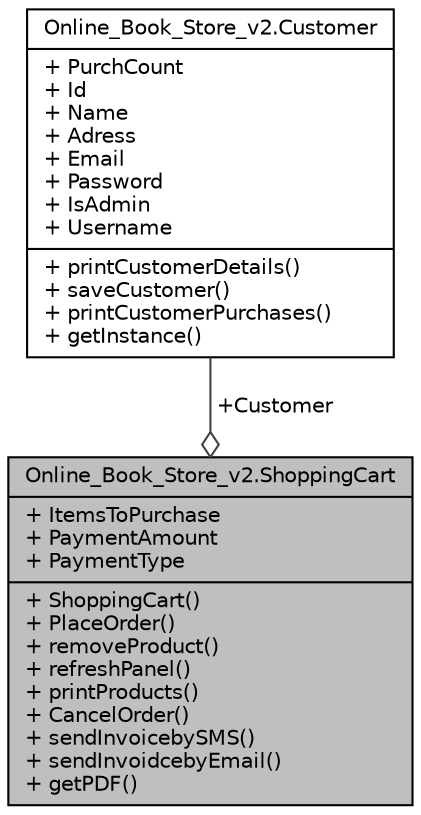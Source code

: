 digraph "Online_Book_Store_v2.ShoppingCart"
{
 // LATEX_PDF_SIZE
  edge [fontname="Helvetica",fontsize="10",labelfontname="Helvetica",labelfontsize="10"];
  node [fontname="Helvetica",fontsize="10",shape=record];
  Node1 [label="{Online_Book_Store_v2.ShoppingCart\n|+ ItemsToPurchase\l+ PaymentAmount\l+ PaymentType\l|+ ShoppingCart()\l+ PlaceOrder()\l+ removeProduct()\l+ refreshPanel()\l+ printProducts()\l+ CancelOrder()\l+ sendInvoicebySMS()\l+ sendInvoidcebyEmail()\l+ getPDF()\l}",height=0.2,width=0.4,color="black", fillcolor="grey75", style="filled", fontcolor="black",tooltip="Contains products that added to shopping cart"];
  Node2 -> Node1 [color="grey25",fontsize="10",style="solid",label=" +Customer" ,arrowhead="odiamond"];
  Node2 [label="{Online_Book_Store_v2.Customer\n|+ PurchCount\l+ Id\l+ Name\l+ Adress\l+ Email\l+ Password\l+ IsAdmin\l+ Username\l|+ printCustomerDetails()\l+ saveCustomer()\l+ printCustomerPurchases()\l+ getInstance()\l}",height=0.2,width=0.4,color="black", fillcolor="white", style="filled",URL="$class_online___book___store__v2_1_1_customer.html",tooltip="Customer class's attributes and methods"];
}
